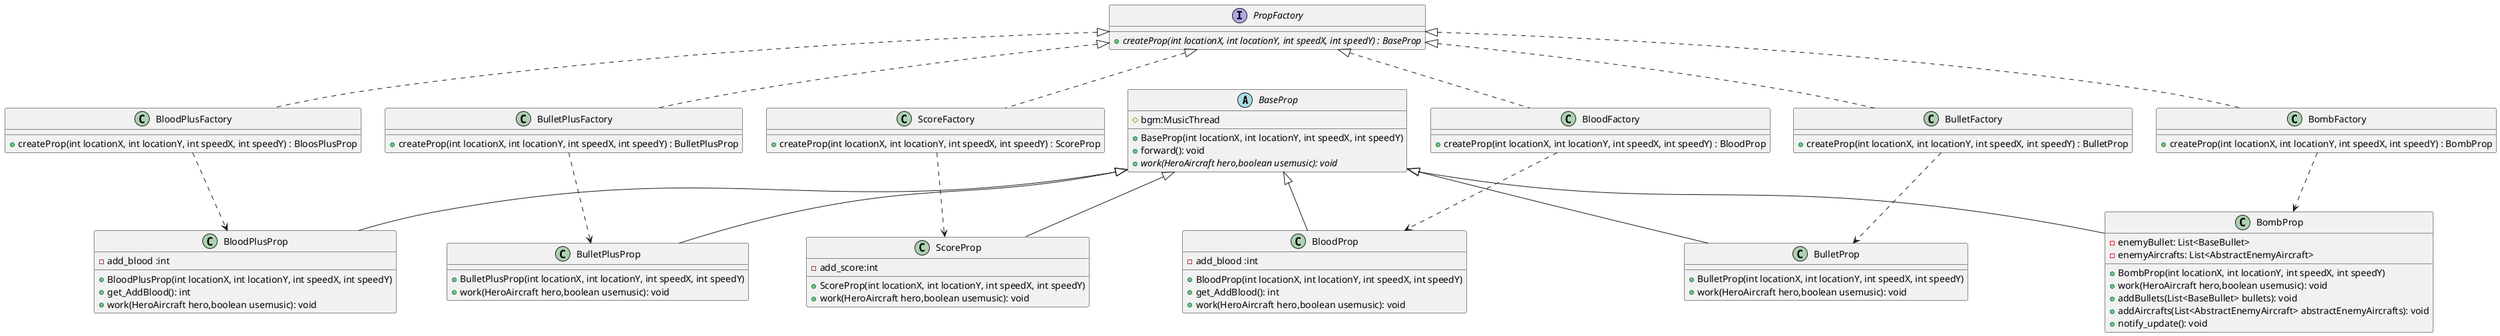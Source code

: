 @startuml
abstract class BaseProp
{
    # bgm:MusicThread
    + BaseProp(int locationX, int locationY, int speedX, int speedY) 
    + forward(): void
	+ {abstract} work(HeroAircraft hero,boolean usemusic): void
}

class BloodProp {
    - add_blood :int
    + BloodProp(int locationX, int locationY, int speedX, int speedY)
    + get_AddBlood(): int
	+ work(HeroAircraft hero,boolean usemusic): void
}

class BloodPlusProp {
    - add_blood :int
    + BloodPlusProp(int locationX, int locationY, int speedX, int speedY)
    + get_AddBlood(): int
	+ work(HeroAircraft hero,boolean usemusic): void
}

class BulletProp {
    + BulletProp(int locationX, int locationY, int speedX, int speedY)
	+ work(HeroAircraft hero,boolean usemusic): void
}

class BulletPlusProp {
    + BulletPlusProp(int locationX, int locationY, int speedX, int speedY)
	+ work(HeroAircraft hero,boolean usemusic): void
}

class ScoreProp {
    - add_score:int 
    + ScoreProp(int locationX, int locationY, int speedX, int speedY)
	+ work(HeroAircraft hero,boolean usemusic): void
}

class BombProp {
    - enemyBullet: List<BaseBullet>
    - enemyAircrafts: List<AbstractEnemyAircraft>
    + BombProp(int locationX, int locationY, int speedX, int speedY)
	+ work(HeroAircraft hero,boolean usemusic): void
    + addBullets(List<BaseBullet> bullets): void
    + addAircrafts(List<AbstractEnemyAircraft> abstractEnemyAircrafts): void
    + notify_update(): void
}

BaseProp <|-- BloodProp
BaseProp <|-- BombProp
BaseProp <|-- BulletProp
BaseProp <|-- BulletPlusProp
BaseProp <|-- ScoreProp
BaseProp <|-- BloodPlusProp

interface PropFactory{
    + {abstract} createProp(int locationX, int locationY, int speedX, int speedY) : BaseProp
}

class BulletFactory{
    + createProp(int locationX, int locationY, int speedX, int speedY) : BulletProp
}

class BombFactory{
    + createProp(int locationX, int locationY, int speedX, int speedY) : BombProp
}
class BloodFactory{
    + createProp(int locationX, int locationY, int speedX, int speedY) : BloodProp
}
class BloodPlusFactory{
    + createProp(int locationX, int locationY, int speedX, int speedY) : BloosPlusProp
}
class BulletPlusFactory{
    + createProp(int locationX, int locationY, int speedX, int speedY) : BulletPlusProp
}

class ScoreFactory{
    + createProp(int locationX, int locationY, int speedX, int speedY) : ScoreProp
}

PropFactory <|.. BombFactory
PropFactory <|.. BulletFactory
PropFactory <|.. BloodFactory

PropFactory <|.. BloodPlusFactory
PropFactory <|.. BulletPlusFactory
PropFactory <|.. ScoreFactory


BombFactory ..>BombProp
BulletFactory ..>BulletProp
BulletPlusFactory ..>BulletPlusProp
ScoreFactory ..>ScoreProp
BloodFactory..> BloodProp
BloodPlusFactory ..>BloodPlusProp
@enduml